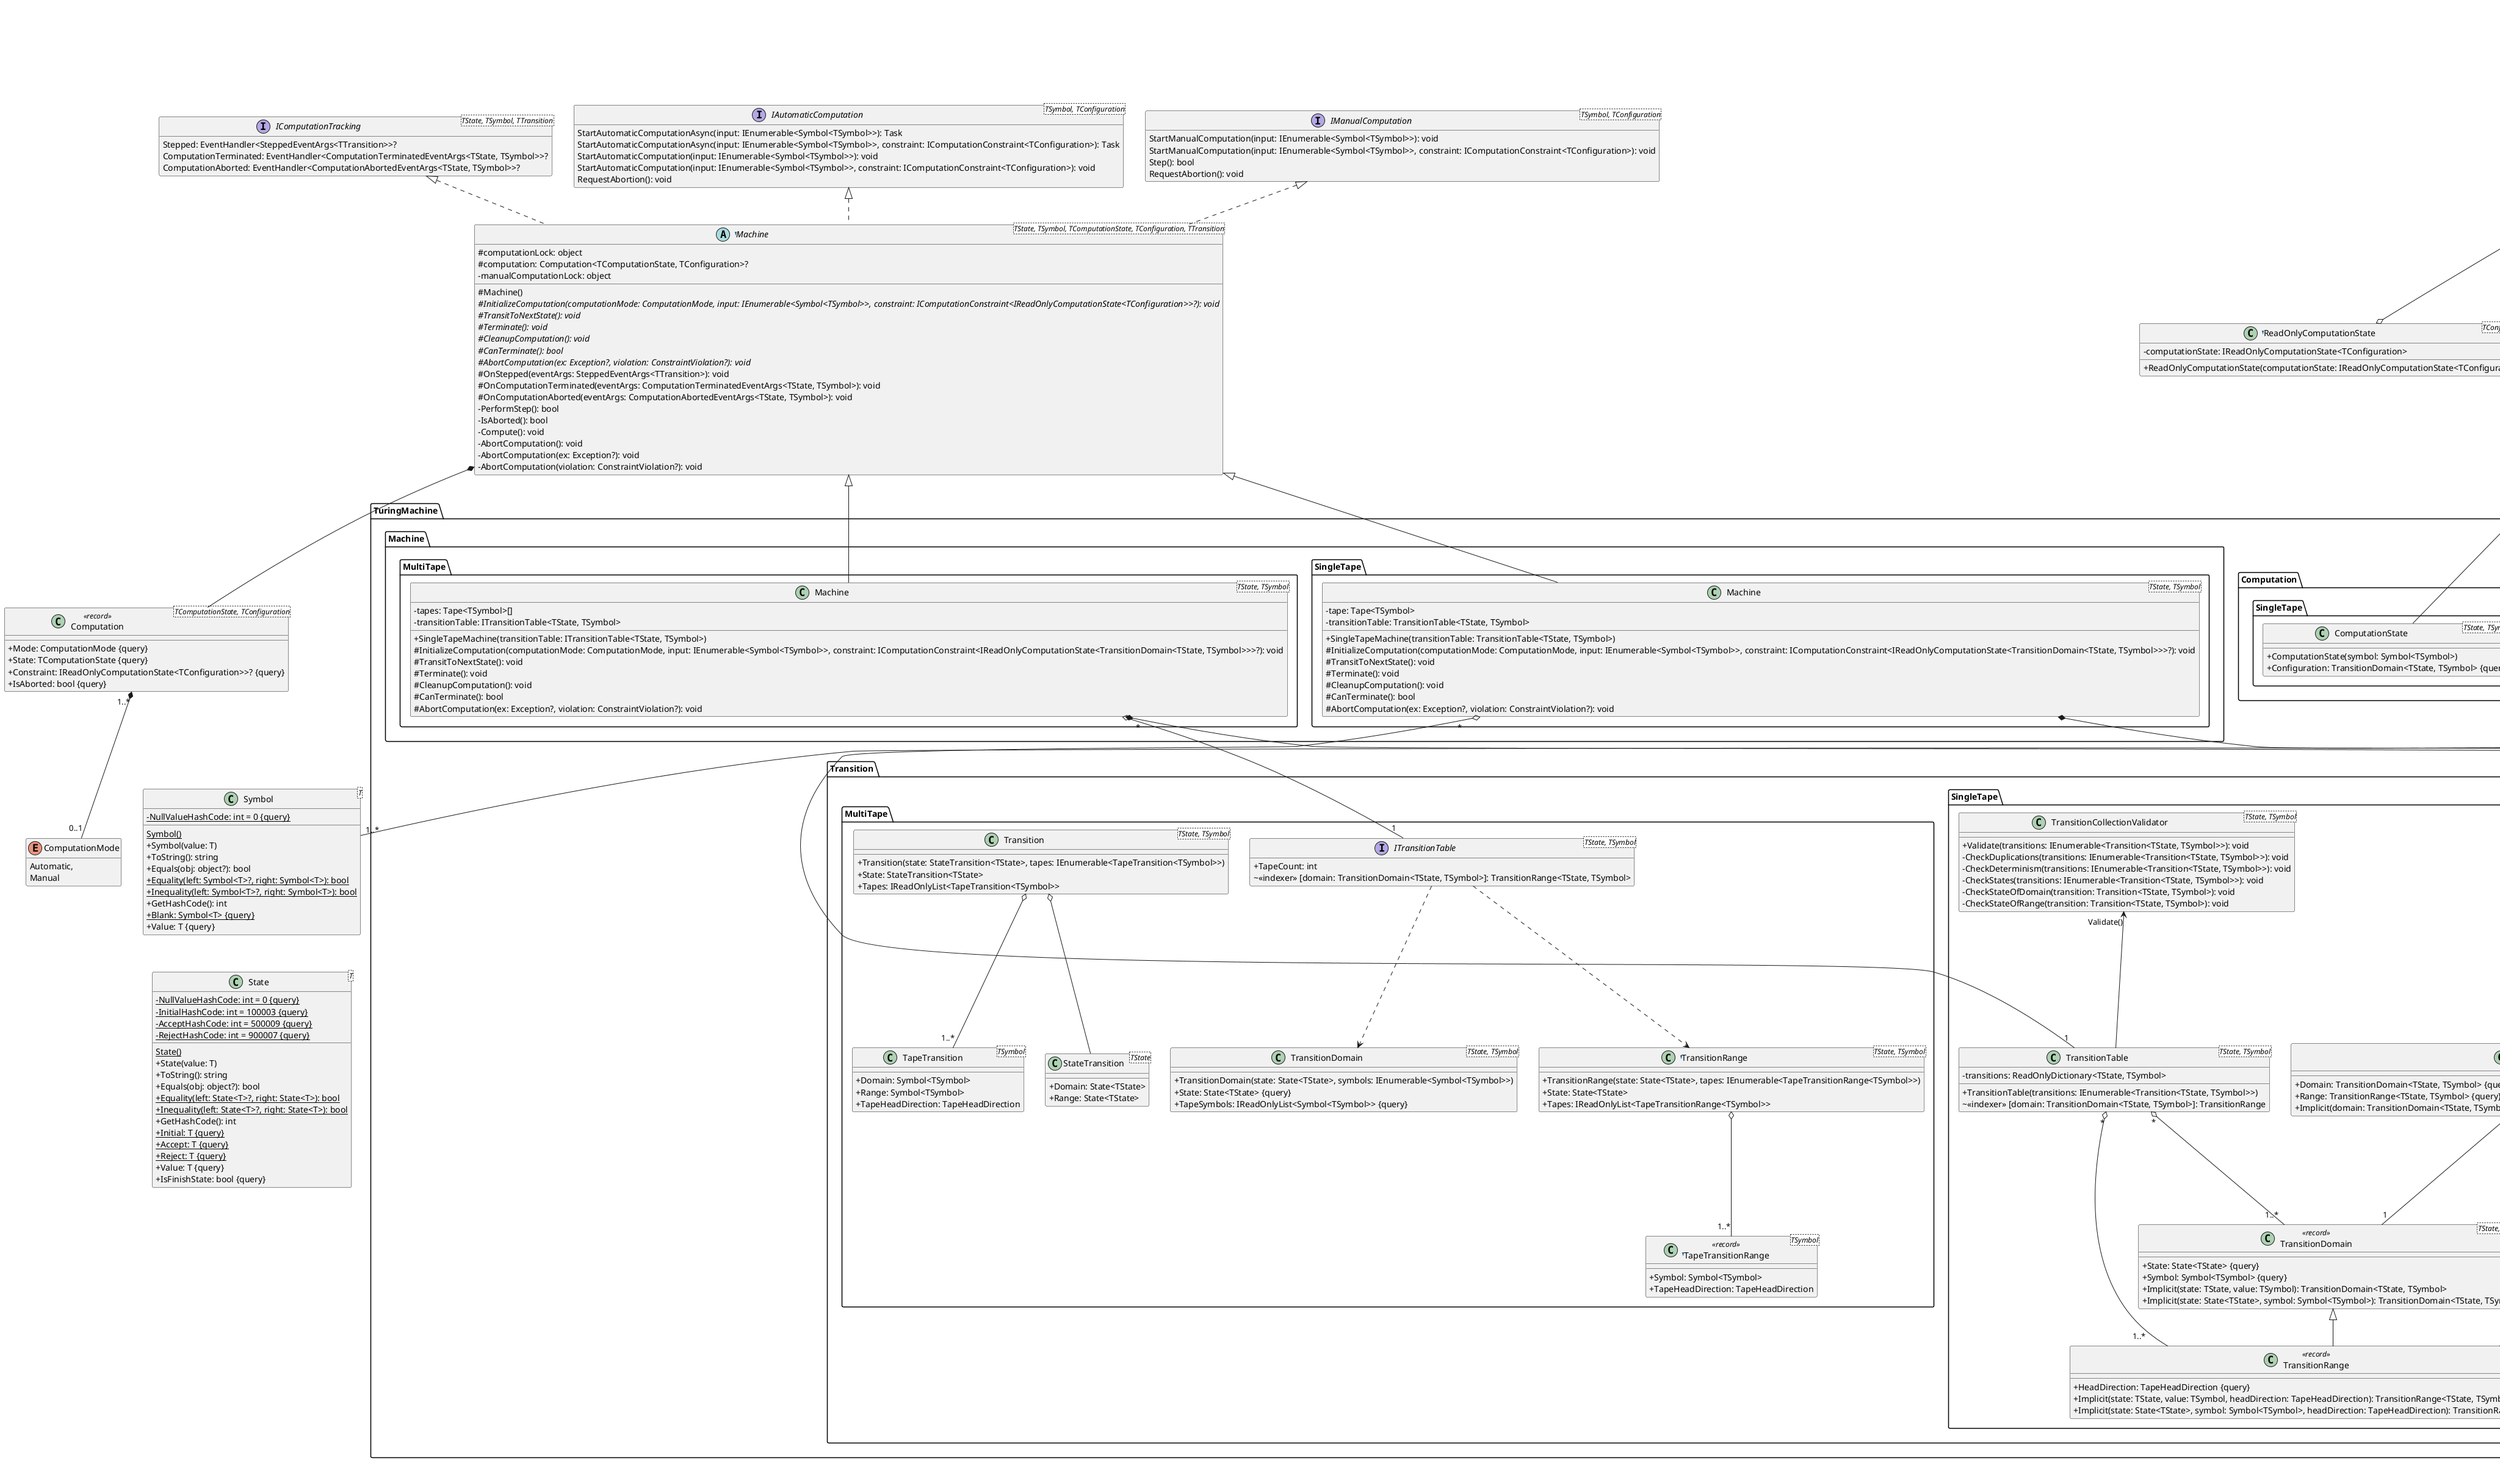 @startuml classes
hide interface empty members
hide enum empty members
skinparam ClassAttributeIconSize 0

class "Symbol<T>" as Symbol {
    -{static} NullValueHashCode: int = 0 {query}    
    {static} Symbol()
    +Symbol(value: T)
    +ToString(): string
    +Equals(obj: object?): bool
    +{static} Equality(left: Symbol<T>?, right: Symbol<T>): bool
    +{static} Inequality(left: Symbol<T>?, right: Symbol<T>): bool
    +GetHashCode(): int
    +{method} {static} Blank: Symbol<T> {query}
    +{method} Value: T {query}
}

class "State<T>" as State {
    -{static} NullValueHashCode: int = 0 {query}
    -{static} InitialHashCode: int = 100003 {query}
    -{static} AcceptHashCode: int = 500009 {query}
    -{static} RejectHashCode: int = 900007 {query}
    {static} State()
    +State(value: T)
    +ToString(): string
    +Equals(obj: object?): bool
    +{static} Equality(left: State<T>?, right: State<T>): bool
    +{static} Inequality(left: State<T>?, right: State<T>): bool
    +GetHashCode(): int
    +{method} {static} Initial: T {query}
    +{method} {static} Accept: T {query}
    +{method} {static} Reject: T {query}
    +{method} Value: T {query}
    +{method} IsFinishState: bool {query}
}

Symbol -[hidden]- State

enum TapeHeadDirection {
    Stay
    Left
    Right
}

class "Tape<T>" as Tape {
    -symbols: LinkedList<Symbol<T>>
    -head: LinkedListNode<Symbol<T>>
    +Tape()
    +Tape(symbols: IEnumerable<Symbol<T>>)
    +MoveHeadInDirection(direction: TapeHeadDirection): Symbol<T>
    +Clear(): void
    +{method} CurrentSymbol: Symbol<T> {query}
    -MoveHeadToTheLeft(): Symbol<T>
    -MoveHeadToTheRight(): Symbol<T>
}

Tape "*" o-left- "1..*" Symbol
interface "IEnumerable<T>" as IEnumerable
IEnumerable <|.. Tape
Tape ..> TapeHeadDirection

namespace TuringMachine.Transition.SingleTape {
    class "TransitionDomain<TState, TSymbol>" as TransitionDomain << record >> {
        +{method} State: State<TState> {query}
        +{method} Symbol: Symbol<TSymbol> {query}
        +Implicit(state: TState, value: TSymbol): TransitionDomain<TState, TSymbol>
        +Implicit(state: State<TState>, symbol: Symbol<TSymbol>): TransitionDomain<TState, TSymbol>
    }

    class "TransitionRange<TState, TSymbol>" as TransitionRange << record >> {
        +{method} HeadDirection: TapeHeadDirection {query}
        +Implicit(state: TState, value: TSymbol, headDirection: TapeHeadDirection): TransitionRange<TState, TSymbol>
        +Implicit(state: State<TState>, symbol: Symbol<TSymbol>, headDirection: TapeHeadDirection): TransitionRange<TState, TSymbol>
    }

    class "Transition<TState, TSymbol>" as Transition << record >> {
        +{method} Domain: TransitionDomain<TState, TSymbol> {query}
        +{method} Range: TransitionRange<TState, TSymbol> {query}
        +Implicit(domain: TransitionDomain<TState, TSymbol>, range: TransitionRange<TState, TSymbol>): Transition<TState, TSymbol>
    }

    class "TransitionTable<TState, TSymbol>" as TransitionTable {
        -transitions: ReadOnlyDictionary<TState, TSymbol>
        +TransitionTable(transitions: IEnumerable<Transition<TState, TSymbol>>)
        ~{method} <<indexer>> [domain: TransitionDomain<TState, TSymbol>]: TransitionRange
    }

    class "TransitionCollectionValidator<TState, TSymbol>" as TransitionCollectionValidator {
        +Validate(transitions: IEnumerable<Transition<TState, TSymbol>>): void
        -CheckDuplications(transitions: IEnumerable<Transition<TState, TSymbol>>): void
        -CheckDeterminism(transitions: IEnumerable<Transition<TState, TSymbol>>): void
        -CheckStates(transitions: IEnumerable<Transition<TState, TSymbol>>): void
        -CheckStateOfDomain(transition: Transition<TState, TSymbol>): void
        -CheckStateOfRange(transition: Transition<TState, TSymbol>): void
    }
}

class "Computation<TComputationState, TConfiguration>" as Computation <<record>> {
    +{method} Mode: ComputationMode {query}
    +{method} State: TComputationState {query}
    +{method} Constraint: IReadOnlyComputationState<TConfiguration>>? {query}
    +{method} IsAborted: bool {query}
}

interface "IAutomaticComputation<TSymbol, TConfiguration>" as IAutomaticComputation {
    StartAutomaticComputationAsync(input: IEnumerable<Symbol<TSymbol>>): Task
    StartAutomaticComputationAsync(input: IEnumerable<Symbol<TSymbol>>, constraint: IComputationConstraint<TConfiguration>): Task
    StartAutomaticComputation(input: IEnumerable<Symbol<TSymbol>>): void
    StartAutomaticComputation(input: IEnumerable<Symbol<TSymbol>>, constraint: IComputationConstraint<TConfiguration>): void
    RequestAbortion(): void
}

interface "IManualComputation<TSymbol, TConfiguration>" as IManualComputation {
    StartManualComputation(input: IEnumerable<Symbol<TSymbol>>): void
    StartManualComputation(input: IEnumerable<Symbol<TSymbol>>, constraint: IComputationConstraint<TConfiguration>): void
    Step(): bool
    RequestAbortion(): void
}

interface "IComputationTracking<TState, TSymbol, TTransition>" as IComputationTracking {
    Stepped: EventHandler<SteppedEventArgs<TTransition>>?
    ComputationTerminated: EventHandler<ComputationTerminatedEventArgs<TState, TSymbol>>?
    ComputationAborted: EventHandler<ComputationAbortedEventArgs<TState, TSymbol>>?
}

abstract class ComputationStateChangedEventArgs {
    +{method} StepCount: int {query}
    +{method} Duration: TimeSpan {query}
}

class "SteppedEventArgs<TTransition>" as SteppedEventArgs {
    +{method} Transition: TTransition {query}
}

class "ComputationTerminatedEventArgs<TState, TSymbol>" as ComputationTerminatedEventArgs {
    +{method} State: TState {query}
    +{method} RawResult: IReadOnlyList<Symbol<TSymbol>> {query}
    +TrimResult(): IEnumerable<Symbol<TSymbol>> 
}

class "ComputationAbortedEventArgs<TState, TSymbol>" as ComputationAbortedEventArgs {
    +{method} Exception: Exception? {query}
    +{method} ConstraintViolation: ConstraintViolation? {query}
}

enum ComputationMode {
    Automatic,
    Manual
}

~abstract class "Machine<TState, TSymbol, TComputationState, TConfiguration, TTransition>" as Machine {
    #computationLock: object
    #computation: Computation<TComputationState, TConfiguration>?
    -manualComputationLock: object
    #Machine()
    #{abstract} InitializeComputation(computationMode: ComputationMode, input: IEnumerable<Symbol<TSymbol>>, constraint: IComputationConstraint<IReadOnlyComputationState<TConfiguration>>?): void
    #{abstract} TransitToNextState(): void
    #{abstract} Terminate(): void
    #{abstract} CleanupComputation(): void
    #{abstract} CanTerminate(): bool
    #{abstract} AbortComputation(ex: Exception?, violation: ConstraintViolation?): void
    #OnStepped(eventArgs: SteppedEventArgs<TTransition>): void
    #OnComputationTerminated(eventArgs: ComputationTerminatedEventArgs<TState, TSymbol>): void
    #OnComputationAborted(eventArgs: ComputationAbortedEventArgs<TState, TSymbol>): void
    -PerformStep(): bool
    -IsAborted(): bool
    -Compute(): void
    -AbortComputation(): void
    -AbortComputation(ex: Exception?): void
    -AbortComputation(violation: ConstraintViolation?): void
    
}

namespace TuringMachine.Machine.SingleTape {
    class "Machine<TState, TSymbol>" as Machine {
        -tape: Tape<TSymbol>
        -transitionTable: TransitionTable<TState, TSymbol>
        +SingleTapeMachine(transitionTable: TransitionTable<TState, TSymbol>)
        #InitializeComputation(computationMode: ComputationMode, input: IEnumerable<Symbol<TSymbol>>, constraint: IComputationConstraint<IReadOnlyComputationState<TransitionDomain<TState, TSymbol>>>?): void
        #TransitToNextState(): void
        #Terminate(): void
        #CleanupComputation(): void
        #CanTerminate(): bool
        #AbortComputation(ex: Exception?, violation: ConstraintViolation?): void
    }
}

namespace TuringMachine.Machine.MultiTape {
    class "Machine<TState, TSymbol>" as Machine {
        -tapes: Tape<TSymbol>[]
        -transitionTable: ITransitionTable<TState, TSymbol>
        +SingleTapeMachine(transitionTable: ITransitionTable<TState, TSymbol>)
        #InitializeComputation(computationMode: ComputationMode, input: IEnumerable<Symbol<TSymbol>>, constraint: IComputationConstraint<IReadOnlyComputationState<TransitionDomain<TState, TSymbol>>>?): void
        #TransitToNextState(): void
        #Terminate(): void
        #CleanupComputation(): void
        #CanTerminate(): bool
        #AbortComputation(ex: Exception?, violation: ConstraintViolation?): void
    }
}

interface IReadOnlyComputationState {
    {method} StepCount: int {query}
    {method} Duration: TimeSpan {query}
}

interface "IReadOnlyComputationState<TConfiguration>" as IReadOnlyComputationStateWithTStateAndTConfiguration {
    {method} Configuration: TConfiguration {query}
}

abstract class "ComputationState<TConfiguration>" as ComputationState {
    -durationWatch: StopWatch
    #ComputationState()
    +UpdateConfiguration(configuration: TConfiguration): void
    +StartDurationWatch(): void
    +StopDurationWatch(): void
    +AsReadOnly(): IReadOnlyComputationState<TConfiguration>
    +{abstract}{method} Configuration: TConfiguration {query}
    +{abstract} IsFinishedState(configuration: TConfiguration): bool
}

~class "ReadOnlyComputationState<TConfiguration>" as ReadOnlyComputationState {
    -computationState: IReadOnlyComputationState<TConfiguration>
    +ReadOnlyComputationState(computationState: IReadOnlyComputationState<TConfiguration>)
}

namespace TuringMachine.Computation.SingleTape {
    class "ComputationState<TState, TSymbol>" as ComputationState {
        +ComputationState(symbol: Symbol<TSymbol>)
        +{method} Configuration: TransitionDomain<TState, TSymbol> {query}
    }
}

namespace TuringMachine.Computation.MultiTape {
    class "ComputationState<TState, TSymbol>" as ComputationState {
        +ComputationState(symbols: IEnumerable<Symbol<TSymbol>>)
        +{method} Configuration: TransitionDomain<TState, TSymbol> {query}
    }
}

IReadOnlyComputationState <|-- IReadOnlyComputationStateWithTStateAndTConfiguration
IReadOnlyComputationStateWithTStateAndTConfiguration <|.. ComputationState
ComputationState <|-- TuringMachine.Computation.SingleTape.ComputationState
ComputationState <|-- TuringMachine.Computation.MultiTape.ComputationState
ReadOnlyComputationState o-up- IReadOnlyComputationStateWithTStateAndTConfiguration

interface "IComputationConstraint<TConfiguration>" as IComputationConstraint {
    Enforce(IReadOnlyComputationState<TConfiguration> computationState): ConstraintViolation?
}

class StepLimitConstraint {
    -stepLimit: int
    +StepLimitConstraint(stepLimit: int)
}

class TimeLimitConstraint {
    -timeLimit: TimeSpan
    +TimeLimitConstraint(timeout: TimeSpan)
}

class MultiConstraint {
    -constraints: IReadOnlyCollection<IComputationConstraint<IReadOnlyComputationState>>
    +MultiConstraint(constraints: IEnumerable<IComputationConstraint<IReadOnlyComputationState>>)
}

TuringMachine.Transition.SingleTape.TransitionDomain <|-- TuringMachine.Transition.SingleTape.TransitionRange
TuringMachine.Transition.SingleTape.Transition "*" o-- "1" TuringMachine.Transition.SingleTape.TransitionDomain
TuringMachine.Transition.SingleTape.Transition "*" o-- "1" TuringMachine.Transition.SingleTape.TransitionRange
TuringMachine.Transition.SingleTape.TransitionTable "*" o-- "1..*" TuringMachine.Transition.SingleTape.TransitionDomain
TuringMachine.Transition.SingleTape.TransitionTable "*" o-- "1..*" TuringMachine.Transition.SingleTape.TransitionRange
TuringMachine.Transition.SingleTape.TransitionTable -up-> "Validate()" TuringMachine.Transition.SingleTape.TransitionCollectionValidator
Tape -[hidden]right- TuringMachine.Transition.SingleTape.Transition

ComputationStateChangedEventArgs <|-- SteppedEventArgs
ComputationStateChangedEventArgs <|-- ComputationTerminatedEventArgs
ComputationTerminatedEventArgs <|-- ComputationAbortedEventArgs

IAutomaticComputation <|.. Machine
IManualComputation <|.. Machine
IComputationTracking <|.. Machine
Machine *-- Computation
TuringMachine.Machine.SingleTape.Machine *-- Tape
TuringMachine.Machine.SingleTape.Machine "*" o-- "1" TuringMachine.Transition.SingleTape.TransitionTable
Machine <|-- TuringMachine.Machine.SingleTape.Machine

TuringMachine.Machine.MultiTape.Machine *-- "1..*" Tape
TuringMachine.Machine.MultiTape.Machine "*" o-- "1" TuringMachine.Transition.MultiTape.ITransitionTable
Machine <|-- TuringMachine.Machine.MultiTape.Machine

Computation "1..*" *-- "0..1" ComputationMode   

IComputationConstraint <|.. StepLimitConstraint
IComputationConstraint <|.. TimeLimitConstraint
IComputationConstraint <|.. MultiConstraint
IReadOnlyComputationState <.. IComputationConstraint : parameter

MultiConstraint -[hidden]down- ConstraintViolation

class ConstraintViolation << record >> {
    +{method} Reason: string
}

class StepLimitViolation << record >> {
    +{method} StepLimit: int
}

class TimeLimitViolation << record >> {
    +{method} TimeLimit: TimeSpan
}

class MultiViolation << record >> {
    +{method} Violations: IEnumerable<Violation>
}

ConstraintViolation <|-- CancellationViolation
ConstraintViolation <|-- StepLimitViolation
ConstraintViolation <|-- TimeLimitViolation
ConstraintViolation <|-- MultiViolation

namespace TuringMachine.Transition.MultiTape {
    class "StateTransition<TState>" as StateTransition {
        +{method} Domain: State<TState>
        +{method} Range: State<TState>
    }

    class "TapeTransition<TSymbol>" as TapeTransition {
        +{method} Domain: Symbol<TSymbol>
        +{method} Range: Symbol<TSymbol>
        +{method} TapeHeadDirection: TapeHeadDirection
    }

    class "Transition<TState, TSymbol>" as Transition {
        +Transition(state: StateTransition<TState>, tapes: IEnumerable<TapeTransition<TSymbol>>)
        +{method} State: StateTransition<TState>
        +{method} Tapes: IReadOnlyList<TapeTransition<TSymbol>>
    }   

    ~class "TapeTransitionRange<TSymbol>" as TapeTransitionRange << record >> {
        +{method} Symbol: Symbol<TSymbol>
        +{method} TapeHeadDirection: TapeHeadDirection
    }

    ~class "TransitionRange<TState, TSymbol>" as TransitionRange {
        +TransitionRange(state: State<TState>, tapes: IEnumerable<TapeTransitionRange<TSymbol>>)
        +{method} State: State<TState>
        +{method} Tapes: IReadOnlyList<TapeTransitionRange<TSymbol>>
    }

    class "TransitionDomain<TState, TSymbol>" as TransitionDomain {
        +TransitionDomain(state: State<TState>, symbols: IEnumerable<Symbol<TSymbol>>)
        +{method} State: State<TState> {query}
        +{method} TapeSymbols: IReadOnlyList<Symbol<TSymbol>> {query}
    }

    interface "ITransitionTable<TState, TSymbol>" as ITransitionTable {
        +{method} TapeCount: int
        ~{method} <<indexer>> [domain: TransitionDomain<TState, TSymbol>]: TransitionRange<TState, TSymbol>
    }

    TuringMachine.Transition.MultiTape.Transition o-- TuringMachine.Transition.MultiTape.StateTransition
    TuringMachine.Transition.MultiTape.Transition o-- "1..*" TuringMachine.Transition.MultiTape.TapeTransition
    TuringMachine.Transition.MultiTape.ITransitionTable ..> TuringMachine.Transition.MultiTape.TransitionDomain
    TuringMachine.Transition.MultiTape.ITransitionTable ..> TuringMachine.Transition.MultiTape.TransitionRange
    TuringMachine.Transition.MultiTape.TransitionRange o-- "1..*" TuringMachine.Transition.MultiTape.TapeTransitionRange
}

@enduml